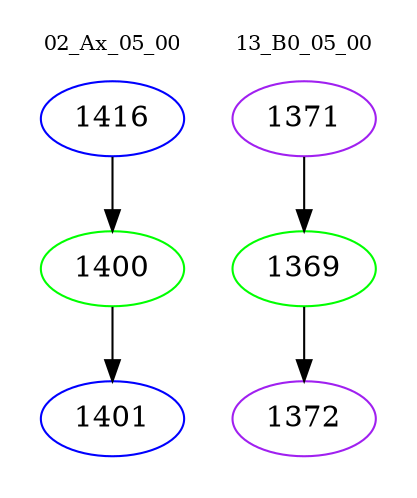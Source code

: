 digraph{
subgraph cluster_0 {
color = white
label = "02_Ax_05_00";
fontsize=10;
T0_1416 [label="1416", color="blue"]
T0_1416 -> T0_1400 [color="black"]
T0_1400 [label="1400", color="green"]
T0_1400 -> T0_1401 [color="black"]
T0_1401 [label="1401", color="blue"]
}
subgraph cluster_1 {
color = white
label = "13_B0_05_00";
fontsize=10;
T1_1371 [label="1371", color="purple"]
T1_1371 -> T1_1369 [color="black"]
T1_1369 [label="1369", color="green"]
T1_1369 -> T1_1372 [color="black"]
T1_1372 [label="1372", color="purple"]
}
}
